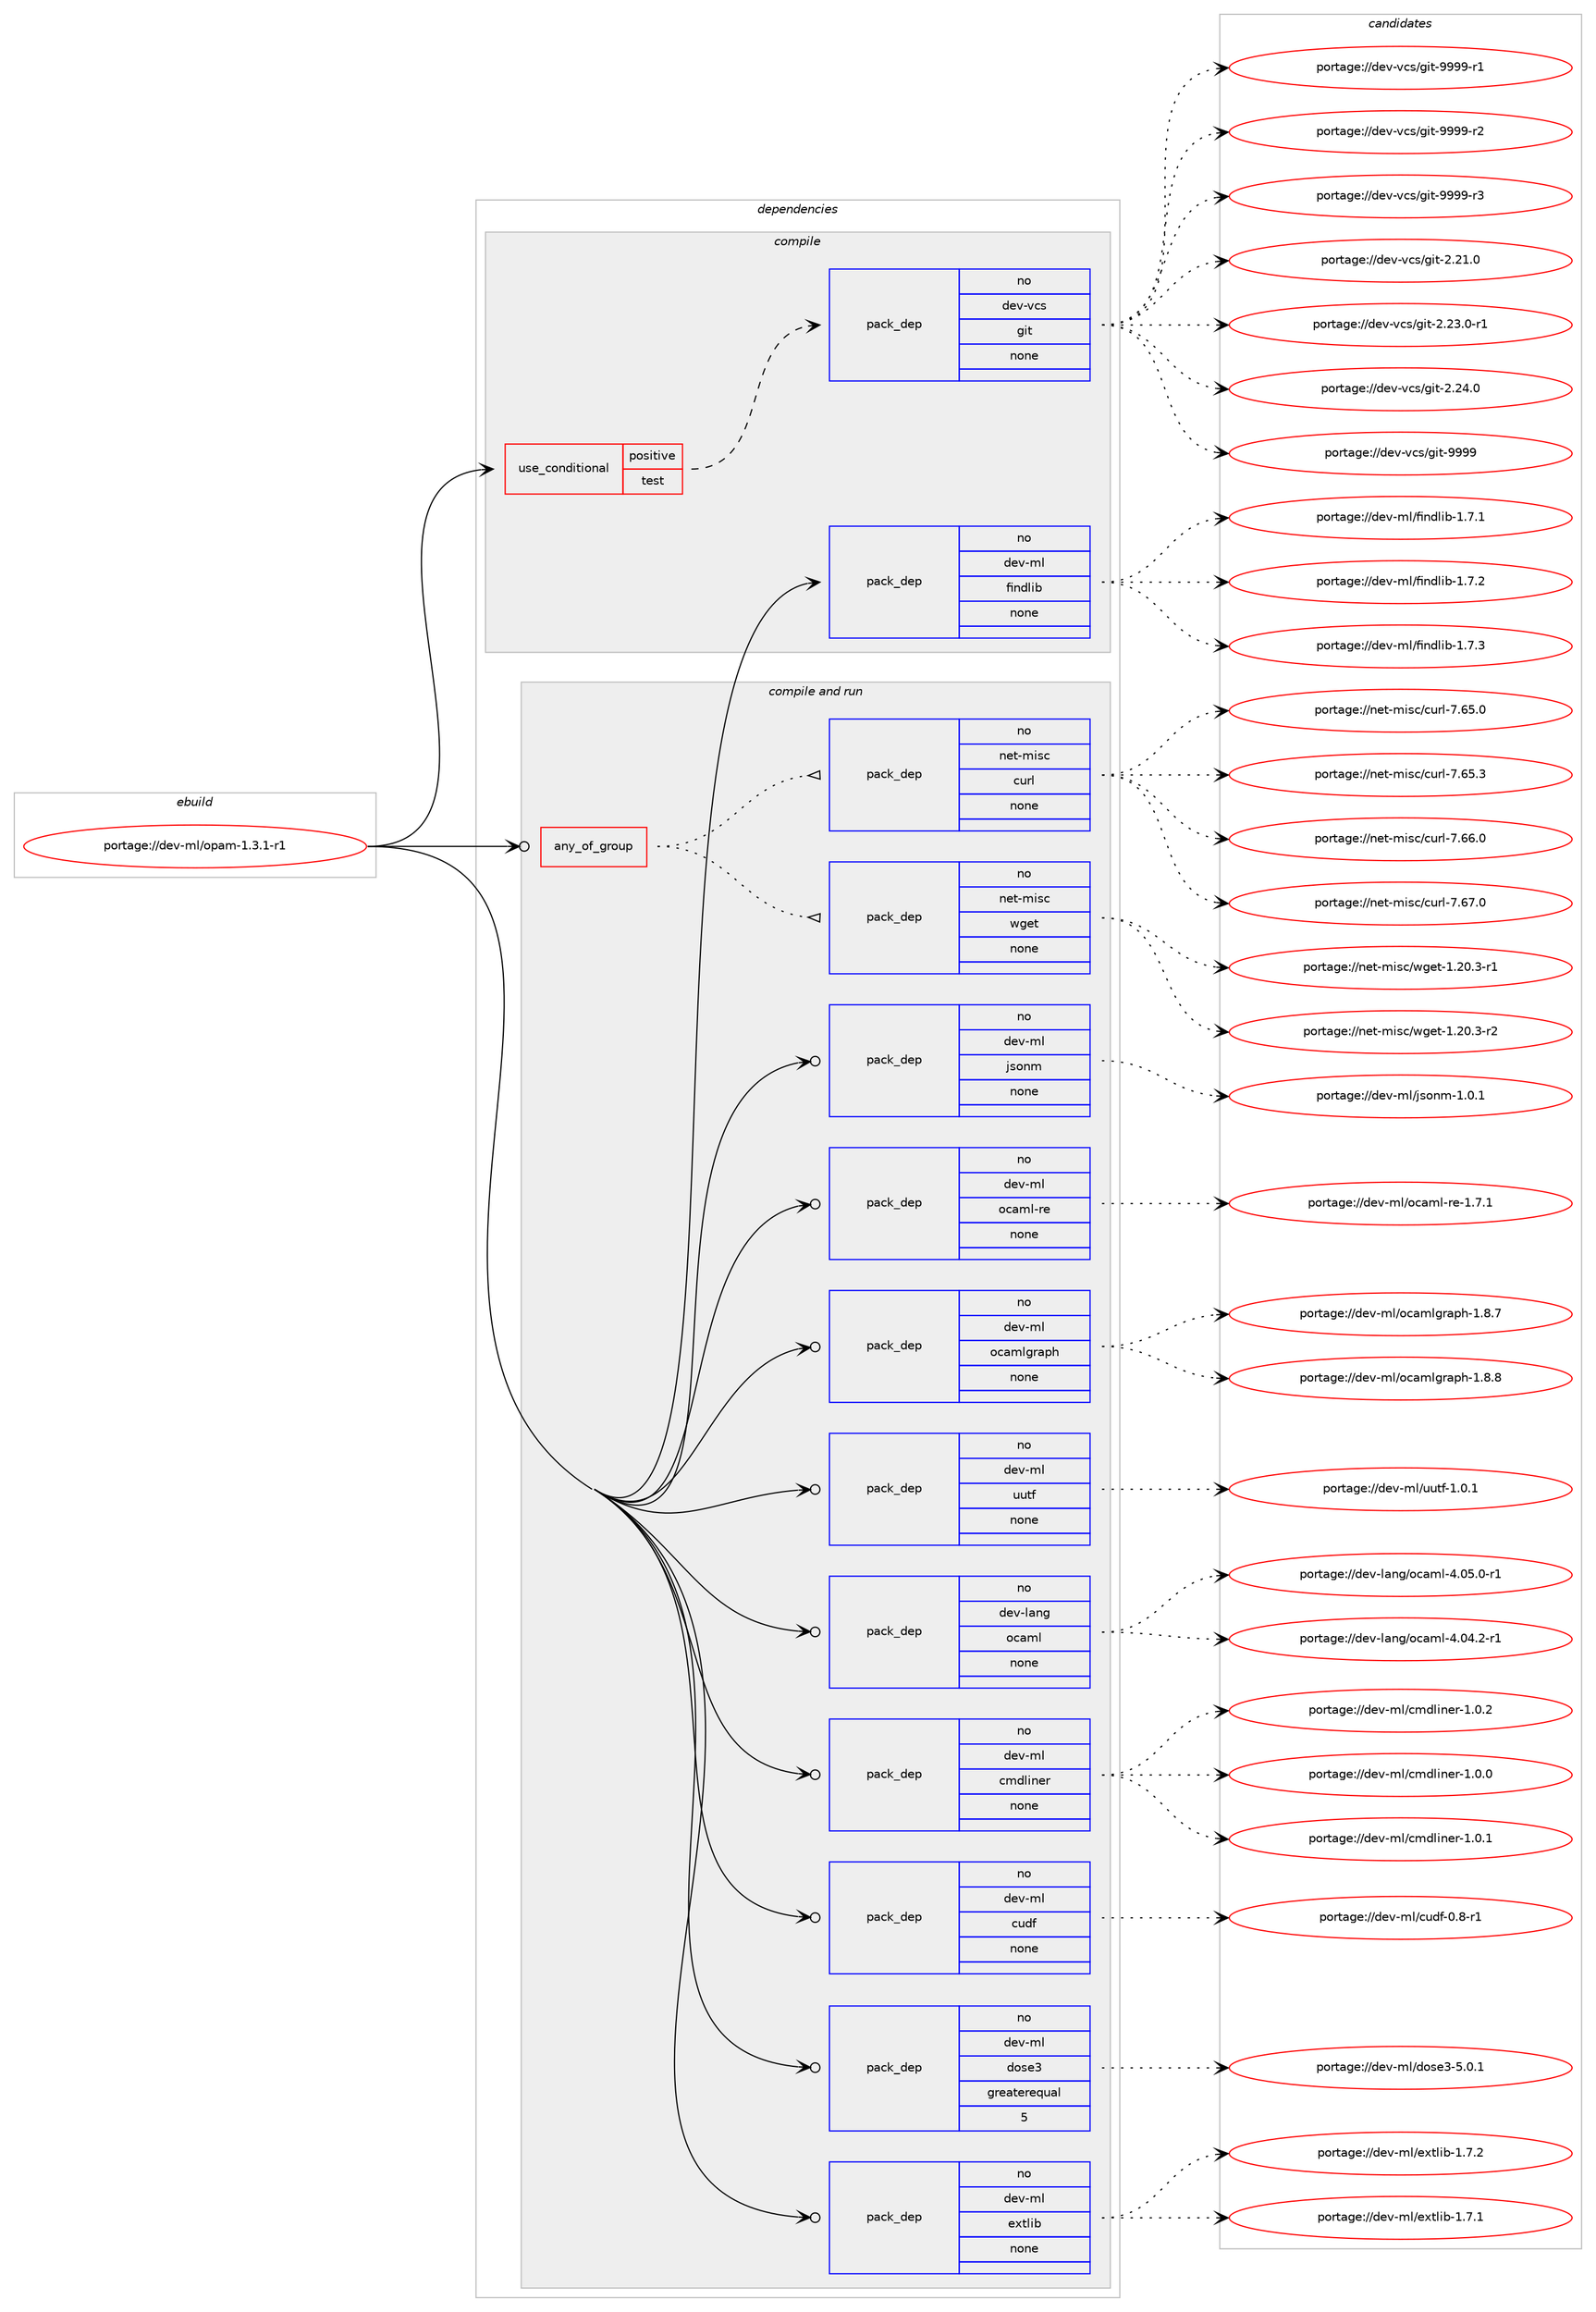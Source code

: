 digraph prolog {

# *************
# Graph options
# *************

newrank=true;
concentrate=true;
compound=true;
graph [rankdir=LR,fontname=Helvetica,fontsize=10,ranksep=1.5];#, ranksep=2.5, nodesep=0.2];
edge  [arrowhead=vee];
node  [fontname=Helvetica,fontsize=10];

# **********
# The ebuild
# **********

subgraph cluster_leftcol {
color=gray;
rank=same;
label=<<i>ebuild</i>>;
id [label="portage://dev-ml/opam-1.3.1-r1", color=red, width=4, href="../dev-ml/opam-1.3.1-r1.svg"];
}

# ****************
# The dependencies
# ****************

subgraph cluster_midcol {
color=gray;
label=<<i>dependencies</i>>;
subgraph cluster_compile {
fillcolor="#eeeeee";
style=filled;
label=<<i>compile</i>>;
subgraph cond22492 {
dependency107501 [label=<<TABLE BORDER="0" CELLBORDER="1" CELLSPACING="0" CELLPADDING="4"><TR><TD ROWSPAN="3" CELLPADDING="10">use_conditional</TD></TR><TR><TD>positive</TD></TR><TR><TD>test</TD></TR></TABLE>>, shape=none, color=red];
subgraph pack81844 {
dependency107502 [label=<<TABLE BORDER="0" CELLBORDER="1" CELLSPACING="0" CELLPADDING="4" WIDTH="220"><TR><TD ROWSPAN="6" CELLPADDING="30">pack_dep</TD></TR><TR><TD WIDTH="110">no</TD></TR><TR><TD>dev-vcs</TD></TR><TR><TD>git</TD></TR><TR><TD>none</TD></TR><TR><TD></TD></TR></TABLE>>, shape=none, color=blue];
}
dependency107501:e -> dependency107502:w [weight=20,style="dashed",arrowhead="vee"];
}
id:e -> dependency107501:w [weight=20,style="solid",arrowhead="vee"];
subgraph pack81845 {
dependency107503 [label=<<TABLE BORDER="0" CELLBORDER="1" CELLSPACING="0" CELLPADDING="4" WIDTH="220"><TR><TD ROWSPAN="6" CELLPADDING="30">pack_dep</TD></TR><TR><TD WIDTH="110">no</TD></TR><TR><TD>dev-ml</TD></TR><TR><TD>findlib</TD></TR><TR><TD>none</TD></TR><TR><TD></TD></TR></TABLE>>, shape=none, color=blue];
}
id:e -> dependency107503:w [weight=20,style="solid",arrowhead="vee"];
}
subgraph cluster_compileandrun {
fillcolor="#eeeeee";
style=filled;
label=<<i>compile and run</i>>;
subgraph any3103 {
dependency107504 [label=<<TABLE BORDER="0" CELLBORDER="1" CELLSPACING="0" CELLPADDING="4"><TR><TD CELLPADDING="10">any_of_group</TD></TR></TABLE>>, shape=none, color=red];subgraph pack81846 {
dependency107505 [label=<<TABLE BORDER="0" CELLBORDER="1" CELLSPACING="0" CELLPADDING="4" WIDTH="220"><TR><TD ROWSPAN="6" CELLPADDING="30">pack_dep</TD></TR><TR><TD WIDTH="110">no</TD></TR><TR><TD>net-misc</TD></TR><TR><TD>wget</TD></TR><TR><TD>none</TD></TR><TR><TD></TD></TR></TABLE>>, shape=none, color=blue];
}
dependency107504:e -> dependency107505:w [weight=20,style="dotted",arrowhead="oinv"];
subgraph pack81847 {
dependency107506 [label=<<TABLE BORDER="0" CELLBORDER="1" CELLSPACING="0" CELLPADDING="4" WIDTH="220"><TR><TD ROWSPAN="6" CELLPADDING="30">pack_dep</TD></TR><TR><TD WIDTH="110">no</TD></TR><TR><TD>net-misc</TD></TR><TR><TD>curl</TD></TR><TR><TD>none</TD></TR><TR><TD></TD></TR></TABLE>>, shape=none, color=blue];
}
dependency107504:e -> dependency107506:w [weight=20,style="dotted",arrowhead="oinv"];
}
id:e -> dependency107504:w [weight=20,style="solid",arrowhead="odotvee"];
subgraph pack81848 {
dependency107507 [label=<<TABLE BORDER="0" CELLBORDER="1" CELLSPACING="0" CELLPADDING="4" WIDTH="220"><TR><TD ROWSPAN="6" CELLPADDING="30">pack_dep</TD></TR><TR><TD WIDTH="110">no</TD></TR><TR><TD>dev-lang</TD></TR><TR><TD>ocaml</TD></TR><TR><TD>none</TD></TR><TR><TD></TD></TR></TABLE>>, shape=none, color=blue];
}
id:e -> dependency107507:w [weight=20,style="solid",arrowhead="odotvee"];
subgraph pack81849 {
dependency107508 [label=<<TABLE BORDER="0" CELLBORDER="1" CELLSPACING="0" CELLPADDING="4" WIDTH="220"><TR><TD ROWSPAN="6" CELLPADDING="30">pack_dep</TD></TR><TR><TD WIDTH="110">no</TD></TR><TR><TD>dev-ml</TD></TR><TR><TD>cmdliner</TD></TR><TR><TD>none</TD></TR><TR><TD></TD></TR></TABLE>>, shape=none, color=blue];
}
id:e -> dependency107508:w [weight=20,style="solid",arrowhead="odotvee"];
subgraph pack81850 {
dependency107509 [label=<<TABLE BORDER="0" CELLBORDER="1" CELLSPACING="0" CELLPADDING="4" WIDTH="220"><TR><TD ROWSPAN="6" CELLPADDING="30">pack_dep</TD></TR><TR><TD WIDTH="110">no</TD></TR><TR><TD>dev-ml</TD></TR><TR><TD>cudf</TD></TR><TR><TD>none</TD></TR><TR><TD></TD></TR></TABLE>>, shape=none, color=blue];
}
id:e -> dependency107509:w [weight=20,style="solid",arrowhead="odotvee"];
subgraph pack81851 {
dependency107510 [label=<<TABLE BORDER="0" CELLBORDER="1" CELLSPACING="0" CELLPADDING="4" WIDTH="220"><TR><TD ROWSPAN="6" CELLPADDING="30">pack_dep</TD></TR><TR><TD WIDTH="110">no</TD></TR><TR><TD>dev-ml</TD></TR><TR><TD>dose3</TD></TR><TR><TD>greaterequal</TD></TR><TR><TD>5</TD></TR></TABLE>>, shape=none, color=blue];
}
id:e -> dependency107510:w [weight=20,style="solid",arrowhead="odotvee"];
subgraph pack81852 {
dependency107511 [label=<<TABLE BORDER="0" CELLBORDER="1" CELLSPACING="0" CELLPADDING="4" WIDTH="220"><TR><TD ROWSPAN="6" CELLPADDING="30">pack_dep</TD></TR><TR><TD WIDTH="110">no</TD></TR><TR><TD>dev-ml</TD></TR><TR><TD>extlib</TD></TR><TR><TD>none</TD></TR><TR><TD></TD></TR></TABLE>>, shape=none, color=blue];
}
id:e -> dependency107511:w [weight=20,style="solid",arrowhead="odotvee"];
subgraph pack81853 {
dependency107512 [label=<<TABLE BORDER="0" CELLBORDER="1" CELLSPACING="0" CELLPADDING="4" WIDTH="220"><TR><TD ROWSPAN="6" CELLPADDING="30">pack_dep</TD></TR><TR><TD WIDTH="110">no</TD></TR><TR><TD>dev-ml</TD></TR><TR><TD>jsonm</TD></TR><TR><TD>none</TD></TR><TR><TD></TD></TR></TABLE>>, shape=none, color=blue];
}
id:e -> dependency107512:w [weight=20,style="solid",arrowhead="odotvee"];
subgraph pack81854 {
dependency107513 [label=<<TABLE BORDER="0" CELLBORDER="1" CELLSPACING="0" CELLPADDING="4" WIDTH="220"><TR><TD ROWSPAN="6" CELLPADDING="30">pack_dep</TD></TR><TR><TD WIDTH="110">no</TD></TR><TR><TD>dev-ml</TD></TR><TR><TD>ocaml-re</TD></TR><TR><TD>none</TD></TR><TR><TD></TD></TR></TABLE>>, shape=none, color=blue];
}
id:e -> dependency107513:w [weight=20,style="solid",arrowhead="odotvee"];
subgraph pack81855 {
dependency107514 [label=<<TABLE BORDER="0" CELLBORDER="1" CELLSPACING="0" CELLPADDING="4" WIDTH="220"><TR><TD ROWSPAN="6" CELLPADDING="30">pack_dep</TD></TR><TR><TD WIDTH="110">no</TD></TR><TR><TD>dev-ml</TD></TR><TR><TD>ocamlgraph</TD></TR><TR><TD>none</TD></TR><TR><TD></TD></TR></TABLE>>, shape=none, color=blue];
}
id:e -> dependency107514:w [weight=20,style="solid",arrowhead="odotvee"];
subgraph pack81856 {
dependency107515 [label=<<TABLE BORDER="0" CELLBORDER="1" CELLSPACING="0" CELLPADDING="4" WIDTH="220"><TR><TD ROWSPAN="6" CELLPADDING="30">pack_dep</TD></TR><TR><TD WIDTH="110">no</TD></TR><TR><TD>dev-ml</TD></TR><TR><TD>uutf</TD></TR><TR><TD>none</TD></TR><TR><TD></TD></TR></TABLE>>, shape=none, color=blue];
}
id:e -> dependency107515:w [weight=20,style="solid",arrowhead="odotvee"];
}
subgraph cluster_run {
fillcolor="#eeeeee";
style=filled;
label=<<i>run</i>>;
}
}

# **************
# The candidates
# **************

subgraph cluster_choices {
rank=same;
color=gray;
label=<<i>candidates</i>>;

subgraph choice81844 {
color=black;
nodesep=1;
choiceportage10010111845118991154710310511645504650494648 [label="portage://dev-vcs/git-2.21.0", color=red, width=4,href="../dev-vcs/git-2.21.0.svg"];
choiceportage100101118451189911547103105116455046505146484511449 [label="portage://dev-vcs/git-2.23.0-r1", color=red, width=4,href="../dev-vcs/git-2.23.0-r1.svg"];
choiceportage10010111845118991154710310511645504650524648 [label="portage://dev-vcs/git-2.24.0", color=red, width=4,href="../dev-vcs/git-2.24.0.svg"];
choiceportage1001011184511899115471031051164557575757 [label="portage://dev-vcs/git-9999", color=red, width=4,href="../dev-vcs/git-9999.svg"];
choiceportage10010111845118991154710310511645575757574511449 [label="portage://dev-vcs/git-9999-r1", color=red, width=4,href="../dev-vcs/git-9999-r1.svg"];
choiceportage10010111845118991154710310511645575757574511450 [label="portage://dev-vcs/git-9999-r2", color=red, width=4,href="../dev-vcs/git-9999-r2.svg"];
choiceportage10010111845118991154710310511645575757574511451 [label="portage://dev-vcs/git-9999-r3", color=red, width=4,href="../dev-vcs/git-9999-r3.svg"];
dependency107502:e -> choiceportage10010111845118991154710310511645504650494648:w [style=dotted,weight="100"];
dependency107502:e -> choiceportage100101118451189911547103105116455046505146484511449:w [style=dotted,weight="100"];
dependency107502:e -> choiceportage10010111845118991154710310511645504650524648:w [style=dotted,weight="100"];
dependency107502:e -> choiceportage1001011184511899115471031051164557575757:w [style=dotted,weight="100"];
dependency107502:e -> choiceportage10010111845118991154710310511645575757574511449:w [style=dotted,weight="100"];
dependency107502:e -> choiceportage10010111845118991154710310511645575757574511450:w [style=dotted,weight="100"];
dependency107502:e -> choiceportage10010111845118991154710310511645575757574511451:w [style=dotted,weight="100"];
}
subgraph choice81845 {
color=black;
nodesep=1;
choiceportage100101118451091084710210511010010810598454946554649 [label="portage://dev-ml/findlib-1.7.1", color=red, width=4,href="../dev-ml/findlib-1.7.1.svg"];
choiceportage100101118451091084710210511010010810598454946554650 [label="portage://dev-ml/findlib-1.7.2", color=red, width=4,href="../dev-ml/findlib-1.7.2.svg"];
choiceportage100101118451091084710210511010010810598454946554651 [label="portage://dev-ml/findlib-1.7.3", color=red, width=4,href="../dev-ml/findlib-1.7.3.svg"];
dependency107503:e -> choiceportage100101118451091084710210511010010810598454946554649:w [style=dotted,weight="100"];
dependency107503:e -> choiceportage100101118451091084710210511010010810598454946554650:w [style=dotted,weight="100"];
dependency107503:e -> choiceportage100101118451091084710210511010010810598454946554651:w [style=dotted,weight="100"];
}
subgraph choice81846 {
color=black;
nodesep=1;
choiceportage110101116451091051159947119103101116454946504846514511449 [label="portage://net-misc/wget-1.20.3-r1", color=red, width=4,href="../net-misc/wget-1.20.3-r1.svg"];
choiceportage110101116451091051159947119103101116454946504846514511450 [label="portage://net-misc/wget-1.20.3-r2", color=red, width=4,href="../net-misc/wget-1.20.3-r2.svg"];
dependency107505:e -> choiceportage110101116451091051159947119103101116454946504846514511449:w [style=dotted,weight="100"];
dependency107505:e -> choiceportage110101116451091051159947119103101116454946504846514511450:w [style=dotted,weight="100"];
}
subgraph choice81847 {
color=black;
nodesep=1;
choiceportage1101011164510910511599479911711410845554654534648 [label="portage://net-misc/curl-7.65.0", color=red, width=4,href="../net-misc/curl-7.65.0.svg"];
choiceportage1101011164510910511599479911711410845554654534651 [label="portage://net-misc/curl-7.65.3", color=red, width=4,href="../net-misc/curl-7.65.3.svg"];
choiceportage1101011164510910511599479911711410845554654544648 [label="portage://net-misc/curl-7.66.0", color=red, width=4,href="../net-misc/curl-7.66.0.svg"];
choiceportage1101011164510910511599479911711410845554654554648 [label="portage://net-misc/curl-7.67.0", color=red, width=4,href="../net-misc/curl-7.67.0.svg"];
dependency107506:e -> choiceportage1101011164510910511599479911711410845554654534648:w [style=dotted,weight="100"];
dependency107506:e -> choiceportage1101011164510910511599479911711410845554654534651:w [style=dotted,weight="100"];
dependency107506:e -> choiceportage1101011164510910511599479911711410845554654544648:w [style=dotted,weight="100"];
dependency107506:e -> choiceportage1101011164510910511599479911711410845554654554648:w [style=dotted,weight="100"];
}
subgraph choice81848 {
color=black;
nodesep=1;
choiceportage1001011184510897110103471119997109108455246485246504511449 [label="portage://dev-lang/ocaml-4.04.2-r1", color=red, width=4,href="../dev-lang/ocaml-4.04.2-r1.svg"];
choiceportage1001011184510897110103471119997109108455246485346484511449 [label="portage://dev-lang/ocaml-4.05.0-r1", color=red, width=4,href="../dev-lang/ocaml-4.05.0-r1.svg"];
dependency107507:e -> choiceportage1001011184510897110103471119997109108455246485246504511449:w [style=dotted,weight="100"];
dependency107507:e -> choiceportage1001011184510897110103471119997109108455246485346484511449:w [style=dotted,weight="100"];
}
subgraph choice81849 {
color=black;
nodesep=1;
choiceportage100101118451091084799109100108105110101114454946484648 [label="portage://dev-ml/cmdliner-1.0.0", color=red, width=4,href="../dev-ml/cmdliner-1.0.0.svg"];
choiceportage100101118451091084799109100108105110101114454946484649 [label="portage://dev-ml/cmdliner-1.0.1", color=red, width=4,href="../dev-ml/cmdliner-1.0.1.svg"];
choiceportage100101118451091084799109100108105110101114454946484650 [label="portage://dev-ml/cmdliner-1.0.2", color=red, width=4,href="../dev-ml/cmdliner-1.0.2.svg"];
dependency107508:e -> choiceportage100101118451091084799109100108105110101114454946484648:w [style=dotted,weight="100"];
dependency107508:e -> choiceportage100101118451091084799109100108105110101114454946484649:w [style=dotted,weight="100"];
dependency107508:e -> choiceportage100101118451091084799109100108105110101114454946484650:w [style=dotted,weight="100"];
}
subgraph choice81850 {
color=black;
nodesep=1;
choiceportage100101118451091084799117100102454846564511449 [label="portage://dev-ml/cudf-0.8-r1", color=red, width=4,href="../dev-ml/cudf-0.8-r1.svg"];
dependency107509:e -> choiceportage100101118451091084799117100102454846564511449:w [style=dotted,weight="100"];
}
subgraph choice81851 {
color=black;
nodesep=1;
choiceportage100101118451091084710011111510151455346484649 [label="portage://dev-ml/dose3-5.0.1", color=red, width=4,href="../dev-ml/dose3-5.0.1.svg"];
dependency107510:e -> choiceportage100101118451091084710011111510151455346484649:w [style=dotted,weight="100"];
}
subgraph choice81852 {
color=black;
nodesep=1;
choiceportage100101118451091084710112011610810598454946554649 [label="portage://dev-ml/extlib-1.7.1", color=red, width=4,href="../dev-ml/extlib-1.7.1.svg"];
choiceportage100101118451091084710112011610810598454946554650 [label="portage://dev-ml/extlib-1.7.2", color=red, width=4,href="../dev-ml/extlib-1.7.2.svg"];
dependency107511:e -> choiceportage100101118451091084710112011610810598454946554649:w [style=dotted,weight="100"];
dependency107511:e -> choiceportage100101118451091084710112011610810598454946554650:w [style=dotted,weight="100"];
}
subgraph choice81853 {
color=black;
nodesep=1;
choiceportage1001011184510910847106115111110109454946484649 [label="portage://dev-ml/jsonm-1.0.1", color=red, width=4,href="../dev-ml/jsonm-1.0.1.svg"];
dependency107512:e -> choiceportage1001011184510910847106115111110109454946484649:w [style=dotted,weight="100"];
}
subgraph choice81854 {
color=black;
nodesep=1;
choiceportage1001011184510910847111999710910845114101454946554649 [label="portage://dev-ml/ocaml-re-1.7.1", color=red, width=4,href="../dev-ml/ocaml-re-1.7.1.svg"];
dependency107513:e -> choiceportage1001011184510910847111999710910845114101454946554649:w [style=dotted,weight="100"];
}
subgraph choice81855 {
color=black;
nodesep=1;
choiceportage1001011184510910847111999710910810311497112104454946564655 [label="portage://dev-ml/ocamlgraph-1.8.7", color=red, width=4,href="../dev-ml/ocamlgraph-1.8.7.svg"];
choiceportage1001011184510910847111999710910810311497112104454946564656 [label="portage://dev-ml/ocamlgraph-1.8.8", color=red, width=4,href="../dev-ml/ocamlgraph-1.8.8.svg"];
dependency107514:e -> choiceportage1001011184510910847111999710910810311497112104454946564655:w [style=dotted,weight="100"];
dependency107514:e -> choiceportage1001011184510910847111999710910810311497112104454946564656:w [style=dotted,weight="100"];
}
subgraph choice81856 {
color=black;
nodesep=1;
choiceportage1001011184510910847117117116102454946484649 [label="portage://dev-ml/uutf-1.0.1", color=red, width=4,href="../dev-ml/uutf-1.0.1.svg"];
dependency107515:e -> choiceportage1001011184510910847117117116102454946484649:w [style=dotted,weight="100"];
}
}

}
